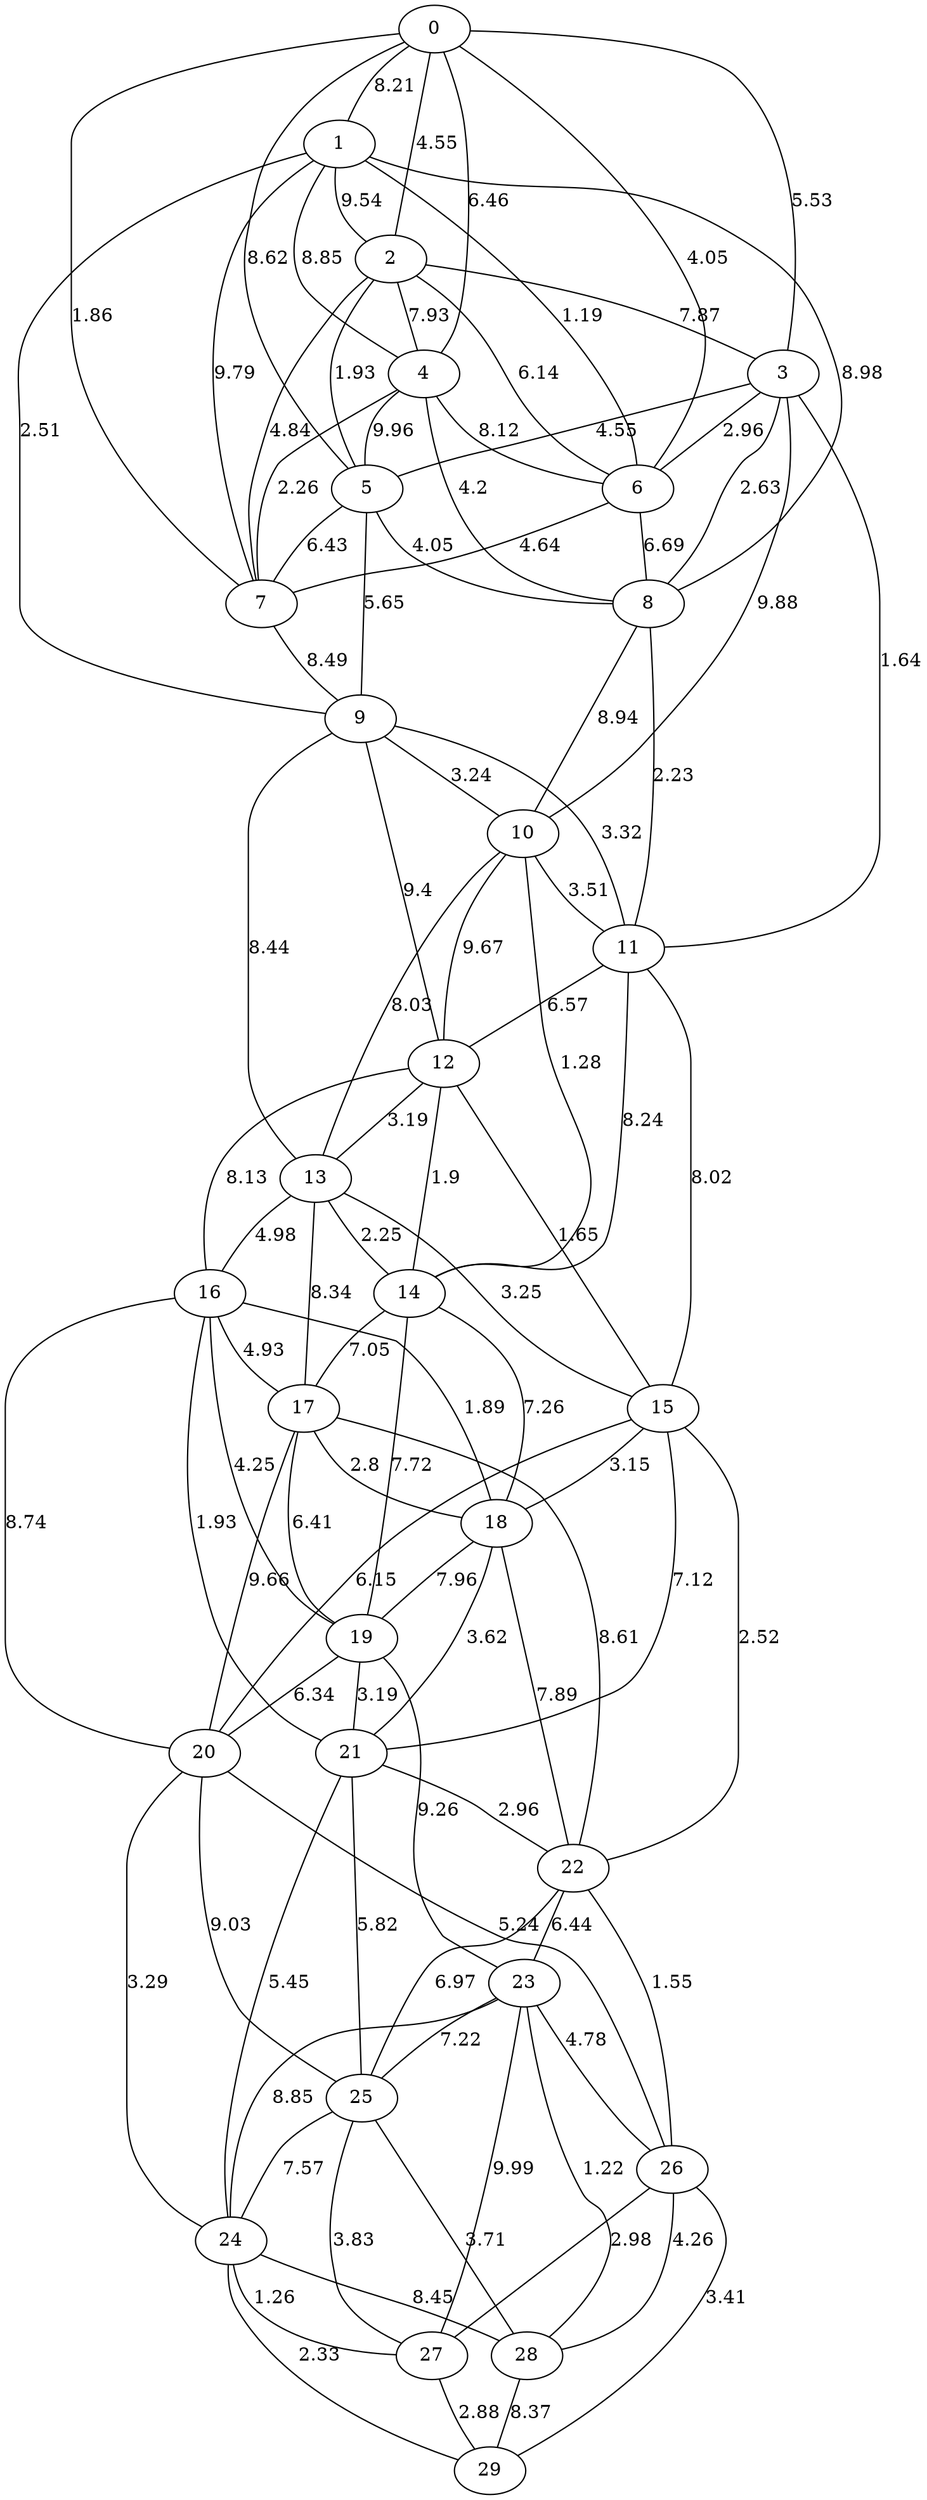 graph G {
"0";
"1";
"2";
"3";
"4";
"5";
"6";
"7";
"8";
"9";
"10";
"11";
"12";
"13";
"14";
"15";
"16";
"17";
"18";
"19";
"20";
"21";
"22";
"23";
"24";
"25";
"26";
"27";
"28";
"29";
    "14" -- "17"[label="7.05", len="7.05"];
    "20" -- "25"[label="9.03", len="9.03"];
    "15" -- "20"[label="6.15", len="6.15"];
    "26" -- "28"[label="4.26", len="4.26"];
    "0" -- "7"[label="1.86", len="1.86"];
    "17" -- "20"[label="9.66", len="9.66"];
    "13" -- "17"[label="8.34", len="8.34"];
    "1" -- "6"[label="1.19", len="1.19"];
    "18" -- "19"[label="7.96", len="7.96"];
    "23" -- "26"[label="4.78", len="4.78"];
    "2" -- "5"[label="1.93", len="1.93"];
    "5" -- "8"[label="4.05", len="4.05"];
    "6" -- "7"[label="4.64", len="4.64"];
    "24" -- "27"[label="1.26", len="1.26"];
    "14" -- "18"[label="7.26", len="7.26"];
    "0" -- "4"[label="6.46", len="6.46"];
    "23" -- "25"[label="7.22", len="7.22"];
    "2" -- "6"[label="6.14", len="6.14"];
    "4" -- "5"[label="9.96", len="9.96"];
    "10" -- "13"[label="8.03", len="8.03"];
    "16" -- "19"[label="4.25", len="4.25"];
    "0" -- "1"[label="8.21", len="8.21"];
    "17" -- "18"[label="2.8", len="2.8"];
    "22" -- "25"[label="6.97", len="6.97"];
    "23" -- "28"[label="1.22", len="1.22"];
    "10" -- "14"[label="1.28", len="1.28"];
    "19" -- "23"[label="9.26", len="9.26"];
    "11" -- "15"[label="8.02", len="8.02"];
    "21" -- "24"[label="5.45", len="5.45"];
    "22" -- "23"[label="6.44", len="6.44"];
    "22" -- "26"[label="1.55", len="1.55"];
    "3" -- "11"[label="1.64", len="1.64"];
    "20" -- "26"[label="5.24", len="5.24"];
    "12" -- "13"[label="3.19", len="3.19"];
    "26" -- "29"[label="3.41", len="3.41"];
    "13" -- "16"[label="4.98", len="4.98"];
    "3" -- "6"[label="2.96", len="2.96"];
    "24" -- "28"[label="8.45", len="8.45"];
    "14" -- "19"[label="7.72", len="7.72"];
    "0" -- "5"[label="8.62", len="8.62"];
    "17" -- "22"[label="8.61", len="8.61"];
    "18" -- "21"[label="3.62", len="3.62"];
    "23" -- "24"[label="8.85", len="8.85"];
    "3" -- "5"[label="4.55", len="4.55"];
    "2" -- "7"[label="4.84", len="4.84"];
    "9" -- "13"[label="8.44", len="8.44"];
    "4" -- "6"[label="8.12", len="8.12"];
    "5" -- "7"[label="6.43", len="6.43"];
    "25" -- "24"[label="7.57", len="7.57"];
    "16" -- "20"[label="8.74", len="8.74"];
    "0" -- "2"[label="4.55", len="4.55"];
    "18" -- "22"[label="7.89", len="7.89"];
    "4" -- "8"[label="4.2", len="4.2"];
    "28" -- "29"[label="8.37", len="8.37"];
    "11" -- "14"[label="8.24", len="8.24"];
    "16" -- "17"[label="4.93", len="4.93"];
    "3" -- "10"[label="9.88", len="9.88"];
    "8" -- "10"[label="8.94", len="8.94"];
    "9" -- "11"[label="3.32", len="3.32"];
    "19" -- "21"[label="3.19", len="3.19"];
    "15" -- "22"[label="2.52", len="2.52"];
    "12" -- "14"[label="1.9", len="1.9"];
    "13" -- "15"[label="3.25", len="3.25"];
    "1" -- "4"[label="8.85", len="8.85"];
    "2" -- "3"[label="7.87", len="7.87"];
    "1" -- "9"[label="2.51", len="2.51"];
    "24" -- "29"[label="2.33", len="2.33"];
    "6" -- "8"[label="6.69", len="6.69"];
    "20" -- "24"[label="3.29", len="3.29"];
    "15" -- "21"[label="7.12", len="7.12"];
    "0" -- "6"[label="4.05", len="4.05"];
    "1" -- "7"[label="9.79", len="9.79"];
    "23" -- "27"[label="9.99", len="9.99"];
    "2" -- "4"[label="7.93", len="7.93"];
    "9" -- "12"[label="9.4", len="9.4"];
    "5" -- "9"[label="5.65", len="5.65"];
    "4" -- "7"[label="2.26", len="2.26"];
    "10" -- "11"[label="3.51", len="3.51"];
    "25" -- "27"[label="3.83", len="3.83"];
    "16" -- "21"[label="1.93", len="1.93"];
    "12" -- "16"[label="8.13", len="8.13"];
    "0" -- "3"[label="5.53", len="5.53"];
    "27" -- "29"[label="2.88", len="2.88"];
    "1" -- "2"[label="9.54", len="9.54"];
    "10" -- "12"[label="9.67", len="9.67"];
    "15" -- "18"[label="3.15", len="3.15"];
    "16" -- "18"[label="1.89", len="1.89"];
    "17" -- "19"[label="6.41", len="6.41"];
    "8" -- "11"[label="2.23", len="2.23"];
    "9" -- "10"[label="3.24", len="3.24"];
    "11" -- "12"[label="6.57", len="6.57"];
    "19" -- "20"[label="6.34", len="6.34"];
    "25" -- "28"[label="3.71", len="3.71"];
    "7" -- "9"[label="8.49", len="8.49"];
    "21" -- "25"[label="5.82", len="5.82"];
    "12" -- "15"[label="1.65", len="1.65"];
    "26" -- "27"[label="2.98", len="2.98"];
    "13" -- "14"[label="2.25", len="2.25"];
    "21" -- "22"[label="2.96", len="2.96"];
    "3" -- "8"[label="2.63", len="2.63"];
    "1" -- "8"[label="8.98", len="8.98"];
}
